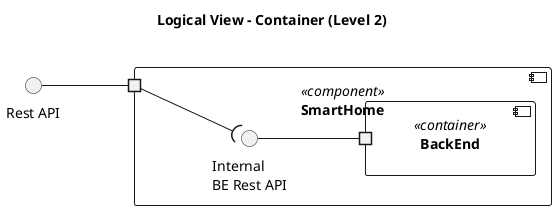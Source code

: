 @startuml
'https://plantuml.com/component-diagram

title Logical View - Container (Level 2)

left to right direction

component "SmartHome" <<component>> {
portin " " as PortRestAPI
'portin " " as PortWeatherServiceAPI
'portin " " as PortWebAPI
'portout " " as outSystemPortWeatherService
'portout " " as outPortSmartDevice



    component "BackEnd" <<container>>{
    portin " " as BERestAPI
'    portin " " as CLIAPI
'   portout " " as BEinternalWeatherServiceAPI
'   portout " " as BEexternalWeatherServiceAPI
    }

'    component "FrontEnd" <<container>>{
'    portin " " as FEexternalWebAPI
'    portout " " as FEinternalRestAPI
'    }

'interface "Internal \nWS API"
 '   component "Weather \nService" <<container>>{
  '  portin " " as PortexternalWeatherServiceAPI
   ' portin " " as PortinternalWeatherServiceAPI
    'portout " " as outPortWeatherService
    '}

interface "Internal \nBE Rest API"
'interface "CLI API"
}


'Connecting the container ports with the system component ports

'FEexternalWebAPI - PortWebAPI
'PortWeatherServiceAPI - PortexternalWeatherServiceAPI
'BEexternalWeatherServiceAPI - outSystemPortWeatherService

'BEexternalWeatherServiceAPI - outPortSmartDevice
PortRestAPI --( "Internal \nBE Rest API"


'outSystemPortWeatherService -right- outPortWeatherService
'PortinternalWeatherServiceAPI -u- "Internal \nWS API"

' Connecting the containers
'BEinternalWeatherServiceAPI --( "Internal \nWS API"
'FEinternalRestAPI --( "Internal \nBE Rest API"
"Internal \nBE Rest API" -- BERestAPI
'CLIAPI -u- "CLI API"

'Connecting to the outside layer
PortRestAPI -u- "Rest API"
'PortWeatherServiceAPI -u- "Weather\nService\nAPI"
'PortWebAPI -u- "Web API"

'outSystemPortWeatherService -up-( "External \nService"
'outPortSmartDevice ---up( "Smart Device"

}
@enduml